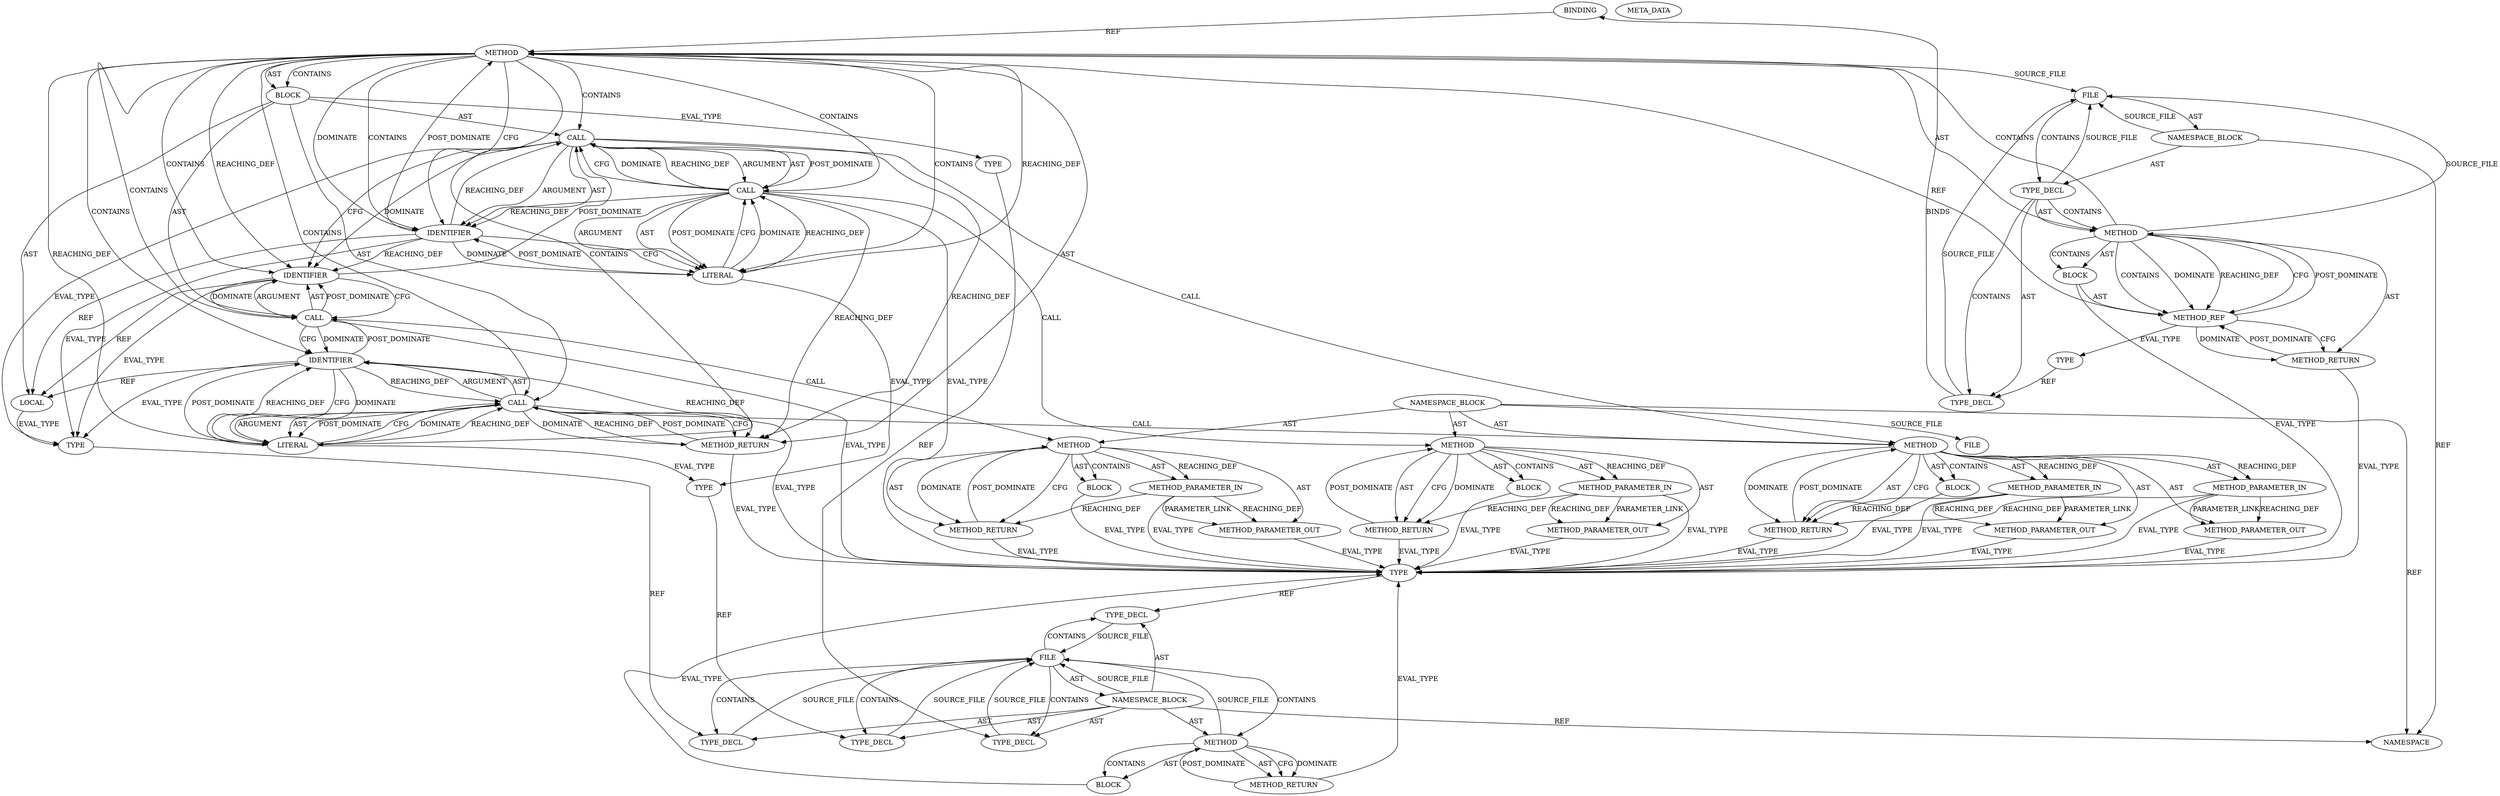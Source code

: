 digraph {
  "21474836480" [label="BINDING" METHOD_FULL_NAME="main" NAME="main" SIGNATURE="ANY()"];
  "25769803776" [label="BLOCK" ARGUMENT_INDEX="-1" CODE="{
    char * x = malloc(1);
    free(x);
    x=1;
  }" COLUMN_NUMBER="9" LINE_NUMBER="29" ORDER="1" TYPE_FULL_NAME="void"];
  "25769803777" [label="BLOCK" ARGUMENT_INDEX="-1" CODE="<empty>" COLUMN_NUMBER="1" LINE_NUMBER="1" ORDER="1" TYPE_FULL_NAME="ANY"];
  "25769803778" [label="BLOCK" ARGUMENT_INDEX="-1" CODE="<empty>" ORDER="1" TYPE_FULL_NAME="ANY"];
  "25769803779" [label="BLOCK" ARGUMENT_INDEX="1" CODE="<empty>" ORDER="1" TYPE_FULL_NAME="ANY"];
  "25769803780" [label="BLOCK" ARGUMENT_INDEX="1" CODE="<empty>" ORDER="1" TYPE_FULL_NAME="ANY"];
  "25769803781" [label="BLOCK" ARGUMENT_INDEX="1" CODE="<empty>" ORDER="1" TYPE_FULL_NAME="ANY"];
  "30064771072" [label="CALL" ARGUMENT_INDEX="2" CODE="* x = malloc(1)" COLUMN_NUMBER="10" DISPATCH_TYPE="STATIC_DISPATCH" LINE_NUMBER="30" METHOD_FULL_NAME="<operator>.assignment" NAME="<operator>.assignment" ORDER="2" SIGNATURE="" TYPE_FULL_NAME="char*"];
  "30064771073" [label="CALL" ARGUMENT_INDEX="2" CODE="malloc(1)" COLUMN_NUMBER="16" DISPATCH_TYPE="STATIC_DISPATCH" LINE_NUMBER="30" METHOD_FULL_NAME="malloc" NAME="malloc" ORDER="2" SIGNATURE="" TYPE_FULL_NAME="ANY"];
  "30064771074" [label="CALL" ARGUMENT_INDEX="-1" CODE="free(x)" COLUMN_NUMBER="5" DISPATCH_TYPE="STATIC_DISPATCH" LINE_NUMBER="31" METHOD_FULL_NAME="free" NAME="free" ORDER="3" SIGNATURE="" TYPE_FULL_NAME="ANY"];
  "30064771075" [label="CALL" ARGUMENT_INDEX="-1" CODE="x=1" COLUMN_NUMBER="5" DISPATCH_TYPE="STATIC_DISPATCH" LINE_NUMBER="32" METHOD_FULL_NAME="<operator>.assignment" NAME="<operator>.assignment" ORDER="4" SIGNATURE="" TYPE_FULL_NAME="ANY"];
  "60129542144" [label="FILE" CODE="<empty>" CONTENT="<empty>" NAME="useafterfree_001.c" ORDER="0"];
  "60129542145" [label="FILE" CODE="<empty>" CONTENT="<empty>" NAME="<includes>" ORDER="1"];
  "60129542146" [label="FILE" CODE="<empty>" CONTENT="<empty>" NAME="<unknown>" ORDER="0"];
  "68719476736" [label="IDENTIFIER" ARGUMENT_INDEX="1" CODE="x" COLUMN_NUMBER="12" LINE_NUMBER="30" NAME="x" ORDER="1" TYPE_FULL_NAME="char*"];
  "68719476737" [label="IDENTIFIER" ARGUMENT_INDEX="1" CODE="x" COLUMN_NUMBER="10" LINE_NUMBER="31" NAME="x" ORDER="1" TYPE_FULL_NAME="char*"];
  "68719476738" [label="IDENTIFIER" ARGUMENT_INDEX="1" CODE="x" COLUMN_NUMBER="5" LINE_NUMBER="32" NAME="x" ORDER="1" TYPE_FULL_NAME="char*"];
  "90194313216" [label="LITERAL" ARGUMENT_INDEX="1" CODE="1" COLUMN_NUMBER="23" LINE_NUMBER="30" ORDER="1" TYPE_FULL_NAME="int"];
  "90194313217" [label="LITERAL" ARGUMENT_INDEX="2" CODE="1" COLUMN_NUMBER="7" LINE_NUMBER="32" ORDER="2" TYPE_FULL_NAME="int"];
  "94489280512" [label="LOCAL" CODE="char * x" COLUMN_NUMBER="12" GENERIC_SIGNATURE="<empty>" LINE_NUMBER="30" NAME="x" ORDER="1" TYPE_FULL_NAME="char*"];
  "107374182400" [label="META_DATA" LANGUAGE="NEWC" OVERLAYS="base;controlflow;typerel;callgraph;dataflowOss" ROOT="/tmp/tmp.hAXjvSF8VU" VERSION="0.1"];
  "111669149696" [label="METHOD" AST_PARENT_FULL_NAME="useafterfree_001.c:<global>" AST_PARENT_TYPE="TYPE_DECL" CODE="main(){
    char * x = malloc(1);
    free(x);
    x=1;
  }" COLUMN_NUMBER="3" COLUMN_NUMBER_END="3" FILENAME="useafterfree_001.c" FULL_NAME="main" GENERIC_SIGNATURE="<empty>" IS_EXTERNAL="false" LINE_NUMBER="29" LINE_NUMBER_END="33" NAME="main" ORDER="1" SIGNATURE="ANY()"];
  "111669149697" [label="METHOD" AST_PARENT_FULL_NAME="useafterfree_001.c:<global>" AST_PARENT_TYPE="TYPE_DECL" CODE="<global>" COLUMN_NUMBER="1" COLUMN_NUMBER_END="5" FILENAME="useafterfree_001.c" FULL_NAME="useafterfree_001.c:<global>" GENERIC_SIGNATURE="<empty>" IS_EXTERNAL="false" LINE_NUMBER="1" LINE_NUMBER_END="34" NAME="<global>" ORDER="1" SIGNATURE=""];
  "111669149698" [label="METHOD" AST_PARENT_FULL_NAME="<includes>:<global>" AST_PARENT_TYPE="NAMESPACE_BLOCK" CODE="<global>" FILENAME="<includes>" FULL_NAME="<includes>:<global>" GENERIC_SIGNATURE="<empty>" IS_EXTERNAL="false" LINE_NUMBER="1" NAME="<global>" ORDER="1" SIGNATURE=""];
  "111669149699" [label="METHOD" AST_PARENT_FULL_NAME="<global>" AST_PARENT_TYPE="NAMESPACE_BLOCK" CODE="<empty>" FILENAME="<empty>" FULL_NAME="<operator>.assignment" GENERIC_SIGNATURE="<empty>" IS_EXTERNAL="true" NAME="<operator>.assignment" ORDER="0" SIGNATURE=""];
  "111669149700" [label="METHOD" AST_PARENT_FULL_NAME="<global>" AST_PARENT_TYPE="NAMESPACE_BLOCK" CODE="<empty>" FILENAME="<empty>" FULL_NAME="malloc" GENERIC_SIGNATURE="<empty>" IS_EXTERNAL="true" NAME="malloc" ORDER="0" SIGNATURE=""];
  "111669149701" [label="METHOD" AST_PARENT_FULL_NAME="<global>" AST_PARENT_TYPE="NAMESPACE_BLOCK" CODE="<empty>" FILENAME="<empty>" FULL_NAME="free" GENERIC_SIGNATURE="<empty>" IS_EXTERNAL="true" NAME="free" ORDER="0" SIGNATURE=""];
  "115964116992" [label="METHOD_PARAMETER_IN" CODE="p1" EVALUATION_STRATEGY="BY_VALUE" INDEX="1" IS_VARIADIC="false" NAME="p1" ORDER="1" TYPE_FULL_NAME="ANY"];
  "115964116993" [label="METHOD_PARAMETER_IN" CODE="p2" EVALUATION_STRATEGY="BY_VALUE" INDEX="2" IS_VARIADIC="false" NAME="p2" ORDER="2" TYPE_FULL_NAME="ANY"];
  "115964116994" [label="METHOD_PARAMETER_IN" CODE="p1" EVALUATION_STRATEGY="BY_VALUE" INDEX="1" IS_VARIADIC="false" NAME="p1" ORDER="1" TYPE_FULL_NAME="ANY"];
  "115964116995" [label="METHOD_PARAMETER_IN" CODE="p1" EVALUATION_STRATEGY="BY_VALUE" INDEX="1" IS_VARIADIC="false" NAME="p1" ORDER="1" TYPE_FULL_NAME="ANY"];
  "120259084288" [label="METHOD_PARAMETER_OUT" CODE="p1" EVALUATION_STRATEGY="BY_VALUE" INDEX="1" IS_VARIADIC="false" NAME="p1" ORDER="1" TYPE_FULL_NAME="ANY"];
  "120259084289" [label="METHOD_PARAMETER_OUT" CODE="p2" EVALUATION_STRATEGY="BY_VALUE" INDEX="2" IS_VARIADIC="false" NAME="p2" ORDER="2" TYPE_FULL_NAME="ANY"];
  "120259084290" [label="METHOD_PARAMETER_OUT" CODE="p1" EVALUATION_STRATEGY="BY_VALUE" INDEX="1" IS_VARIADIC="false" NAME="p1" ORDER="1" TYPE_FULL_NAME="ANY"];
  "120259084291" [label="METHOD_PARAMETER_OUT" CODE="p1" EVALUATION_STRATEGY="BY_VALUE" INDEX="1" IS_VARIADIC="false" NAME="p1" ORDER="1" TYPE_FULL_NAME="ANY"];
  "124554051584" [label="METHOD_REF" ARGUMENT_INDEX="1" CODE="main" COLUMN_NUMBER="3" LINE_NUMBER="29" METHOD_FULL_NAME="main" ORDER="1" TYPE_FULL_NAME="main"];
  "128849018880" [label="METHOD_RETURN" CODE="RET" COLUMN_NUMBER="3" EVALUATION_STRATEGY="BY_VALUE" LINE_NUMBER="29" ORDER="2" TYPE_FULL_NAME="ANY"];
  "128849018881" [label="METHOD_RETURN" CODE="RET" COLUMN_NUMBER="1" EVALUATION_STRATEGY="BY_VALUE" LINE_NUMBER="1" ORDER="2" TYPE_FULL_NAME="ANY"];
  "128849018882" [label="METHOD_RETURN" CODE="RET" EVALUATION_STRATEGY="BY_VALUE" LINE_NUMBER="1" ORDER="2" TYPE_FULL_NAME="ANY"];
  "128849018883" [label="METHOD_RETURN" CODE="RET" EVALUATION_STRATEGY="BY_VALUE" ORDER="2" TYPE_FULL_NAME="ANY"];
  "128849018884" [label="METHOD_RETURN" CODE="RET" EVALUATION_STRATEGY="BY_VALUE" ORDER="2" TYPE_FULL_NAME="ANY"];
  "128849018885" [label="METHOD_RETURN" CODE="RET" EVALUATION_STRATEGY="BY_VALUE" ORDER="2" TYPE_FULL_NAME="ANY"];
  "137438953472" [label="NAMESPACE" CODE="<empty>" NAME="<global>" ORDER="-1"];
  "141733920768" [label="NAMESPACE_BLOCK" CODE="<empty>" FILENAME="<unknown>" FULL_NAME="<global>" NAME="<global>" ORDER="1"];
  "141733920769" [label="NAMESPACE_BLOCK" CODE="<empty>" FILENAME="useafterfree_001.c" FULL_NAME="useafterfree_001.c:<global>" NAME="<global>" ORDER="1"];
  "141733920770" [label="NAMESPACE_BLOCK" CODE="<empty>" FILENAME="<includes>" FULL_NAME="<includes>:<global>" NAME="<global>" ORDER="1"];
  "163208757248" [label="TYPE" FULL_NAME="ANY" NAME="ANY" TYPE_DECL_FULL_NAME="ANY"];
  "163208757249" [label="TYPE" FULL_NAME="char*" NAME="char*" TYPE_DECL_FULL_NAME="char*"];
  "163208757250" [label="TYPE" FULL_NAME="int" NAME="int" TYPE_DECL_FULL_NAME="int"];
  "163208757251" [label="TYPE" FULL_NAME="main" NAME="main" TYPE_DECL_FULL_NAME="main"];
  "163208757252" [label="TYPE" FULL_NAME="void" NAME="void" TYPE_DECL_FULL_NAME="void"];
  "171798691840" [label="TYPE_DECL" AST_PARENT_FULL_NAME="useafterfree_001.c:<global>" AST_PARENT_TYPE="TYPE_DECL" CODE="main" COLUMN_NUMBER="3" FILENAME="useafterfree_001.c" FULL_NAME="main" GENERIC_SIGNATURE="<empty>" IS_EXTERNAL="false" LINE_NUMBER="29" NAME="main" ORDER="1"];
  "171798691841" [label="TYPE_DECL" AST_PARENT_FULL_NAME="useafterfree_001.c:<global>" AST_PARENT_TYPE="NAMESPACE_BLOCK" CODE="<global>" COLUMN_NUMBER="1" FILENAME="useafterfree_001.c" FULL_NAME="useafterfree_001.c:<global>" GENERIC_SIGNATURE="<empty>" IS_EXTERNAL="false" LINE_NUMBER="1" NAME="<global>" ORDER="1"];
  "171798691842" [label="TYPE_DECL" AST_PARENT_FULL_NAME="<includes>:<global>" AST_PARENT_TYPE="NAMESPACE_BLOCK" CODE="ANY" FILENAME="<includes>" FULL_NAME="ANY" GENERIC_SIGNATURE="<empty>" IS_EXTERNAL="true" NAME="ANY" ORDER="-1"];
  "171798691843" [label="TYPE_DECL" AST_PARENT_FULL_NAME="<includes>:<global>" AST_PARENT_TYPE="NAMESPACE_BLOCK" CODE="char*" FILENAME="<includes>" FULL_NAME="char*" GENERIC_SIGNATURE="<empty>" IS_EXTERNAL="true" NAME="char*" ORDER="-1"];
  "171798691844" [label="TYPE_DECL" AST_PARENT_FULL_NAME="<includes>:<global>" AST_PARENT_TYPE="NAMESPACE_BLOCK" CODE="int" FILENAME="<includes>" FULL_NAME="int" GENERIC_SIGNATURE="<empty>" IS_EXTERNAL="true" NAME="int" ORDER="-1"];
  "171798691845" [label="TYPE_DECL" AST_PARENT_FULL_NAME="<includes>:<global>" AST_PARENT_TYPE="NAMESPACE_BLOCK" CODE="void" FILENAME="<includes>" FULL_NAME="void" GENERIC_SIGNATURE="<empty>" IS_EXTERNAL="true" NAME="void" ORDER="-1"];
  "21474836480" -> "111669149696" [label="REF" ];
  "25769803776" -> "94489280512" [label="AST" ];
  "25769803776" -> "30064771072" [label="AST" ];
  "25769803776" -> "30064771074" [label="AST" ];
  "25769803776" -> "30064771075" [label="AST" ];
  "25769803776" -> "163208757252" [label="EVAL_TYPE" ];
  "25769803777" -> "124554051584" [label="AST" ];
  "25769803777" -> "163208757248" [label="EVAL_TYPE" ];
  "25769803778" -> "163208757248" [label="EVAL_TYPE" ];
  "25769803779" -> "163208757248" [label="EVAL_TYPE" ];
  "25769803780" -> "163208757248" [label="EVAL_TYPE" ];
  "25769803781" -> "163208757248" [label="EVAL_TYPE" ];
  "30064771072" -> "68719476736" [label="ARGUMENT" ];
  "30064771072" -> "30064771073" [label="ARGUMENT" ];
  "30064771072" -> "68719476736" [label="AST" ];
  "30064771072" -> "30064771073" [label="AST" ];
  "30064771072" -> "111669149699" [label="CALL" ];
  "30064771072" -> "68719476737" [label="CFG" ];
  "30064771072" -> "68719476737" [label="DOMINATE" ];
  "30064771072" -> "163208757249" [label="EVAL_TYPE" ];
  "30064771072" -> "30064771073" [label="POST_DOMINATE" ];
  "30064771072" -> "128849018880" [label="REACHING_DEF" property="* x = malloc(1)"];
  "30064771073" -> "90194313216" [label="ARGUMENT" ];
  "30064771073" -> "90194313216" [label="AST" ];
  "30064771073" -> "111669149700" [label="CALL" ];
  "30064771073" -> "30064771072" [label="CFG" ];
  "30064771073" -> "30064771072" [label="DOMINATE" ];
  "30064771073" -> "163208757248" [label="EVAL_TYPE" ];
  "30064771073" -> "90194313216" [label="POST_DOMINATE" ];
  "30064771073" -> "68719476736" [label="REACHING_DEF" property="malloc(1)"];
  "30064771073" -> "30064771072" [label="REACHING_DEF" property="malloc(1)"];
  "30064771073" -> "128849018880" [label="REACHING_DEF" property="malloc(1)"];
  "30064771074" -> "68719476737" [label="ARGUMENT" ];
  "30064771074" -> "68719476737" [label="AST" ];
  "30064771074" -> "111669149701" [label="CALL" ];
  "30064771074" -> "68719476738" [label="CFG" ];
  "30064771074" -> "68719476738" [label="DOMINATE" ];
  "30064771074" -> "163208757248" [label="EVAL_TYPE" ];
  "30064771074" -> "68719476737" [label="POST_DOMINATE" ];
  "30064771075" -> "68719476738" [label="ARGUMENT" ];
  "30064771075" -> "90194313217" [label="ARGUMENT" ];
  "30064771075" -> "68719476738" [label="AST" ];
  "30064771075" -> "90194313217" [label="AST" ];
  "30064771075" -> "111669149699" [label="CALL" ];
  "30064771075" -> "128849018880" [label="CFG" ];
  "30064771075" -> "128849018880" [label="DOMINATE" ];
  "30064771075" -> "163208757248" [label="EVAL_TYPE" ];
  "30064771075" -> "90194313217" [label="POST_DOMINATE" ];
  "30064771075" -> "128849018880" [label="REACHING_DEF" property="x=1"];
  "60129542144" -> "141733920769" [label="AST" ];
  "60129542144" -> "171798691841" [label="CONTAINS" ];
  "60129542145" -> "141733920770" [label="AST" ];
  "60129542145" -> "111669149698" [label="CONTAINS" ];
  "60129542145" -> "171798691842" [label="CONTAINS" ];
  "60129542145" -> "171798691843" [label="CONTAINS" ];
  "60129542145" -> "171798691844" [label="CONTAINS" ];
  "60129542145" -> "171798691845" [label="CONTAINS" ];
  "68719476736" -> "90194313216" [label="CFG" ];
  "68719476736" -> "90194313216" [label="DOMINATE" ];
  "68719476736" -> "163208757249" [label="EVAL_TYPE" ];
  "68719476736" -> "111669149696" [label="POST_DOMINATE" ];
  "68719476736" -> "68719476737" [label="REACHING_DEF" property="x"];
  "68719476736" -> "30064771072" [label="REACHING_DEF" property="x"];
  "68719476736" -> "94489280512" [label="REF" ];
  "68719476737" -> "30064771074" [label="CFG" ];
  "68719476737" -> "30064771074" [label="DOMINATE" ];
  "68719476737" -> "163208757249" [label="EVAL_TYPE" ];
  "68719476737" -> "30064771072" [label="POST_DOMINATE" ];
  "68719476737" -> "94489280512" [label="REF" ];
  "68719476738" -> "90194313217" [label="CFG" ];
  "68719476738" -> "90194313217" [label="DOMINATE" ];
  "68719476738" -> "163208757249" [label="EVAL_TYPE" ];
  "68719476738" -> "30064771074" [label="POST_DOMINATE" ];
  "68719476738" -> "30064771075" [label="REACHING_DEF" property="x"];
  "68719476738" -> "128849018880" [label="REACHING_DEF" property="x"];
  "68719476738" -> "94489280512" [label="REF" ];
  "90194313216" -> "30064771073" [label="CFG" ];
  "90194313216" -> "30064771073" [label="DOMINATE" ];
  "90194313216" -> "163208757250" [label="EVAL_TYPE" ];
  "90194313216" -> "68719476736" [label="POST_DOMINATE" ];
  "90194313216" -> "30064771073" [label="REACHING_DEF" property="1"];
  "90194313217" -> "30064771075" [label="CFG" ];
  "90194313217" -> "30064771075" [label="DOMINATE" ];
  "90194313217" -> "163208757250" [label="EVAL_TYPE" ];
  "90194313217" -> "68719476738" [label="POST_DOMINATE" ];
  "90194313217" -> "68719476738" [label="REACHING_DEF" property="1"];
  "90194313217" -> "30064771075" [label="REACHING_DEF" property="1"];
  "94489280512" -> "163208757249" [label="EVAL_TYPE" ];
  "111669149696" -> "25769803776" [label="AST" ];
  "111669149696" -> "128849018880" [label="AST" ];
  "111669149696" -> "68719476736" [label="CFG" ];
  "111669149696" -> "25769803776" [label="CONTAINS" ];
  "111669149696" -> "30064771072" [label="CONTAINS" ];
  "111669149696" -> "30064771074" [label="CONTAINS" ];
  "111669149696" -> "30064771075" [label="CONTAINS" ];
  "111669149696" -> "68719476736" [label="CONTAINS" ];
  "111669149696" -> "30064771073" [label="CONTAINS" ];
  "111669149696" -> "68719476737" [label="CONTAINS" ];
  "111669149696" -> "68719476738" [label="CONTAINS" ];
  "111669149696" -> "90194313217" [label="CONTAINS" ];
  "111669149696" -> "90194313216" [label="CONTAINS" ];
  "111669149696" -> "68719476736" [label="DOMINATE" ];
  "111669149696" -> "68719476737" [label="REACHING_DEF" property=""];
  "111669149696" -> "90194313217" [label="REACHING_DEF" property=""];
  "111669149696" -> "90194313216" [label="REACHING_DEF" property=""];
  "111669149696" -> "60129542144" [label="SOURCE_FILE" ];
  "111669149697" -> "111669149696" [label="AST" ];
  "111669149697" -> "25769803777" [label="AST" ];
  "111669149697" -> "128849018881" [label="AST" ];
  "111669149697" -> "124554051584" [label="CFG" ];
  "111669149697" -> "111669149696" [label="CONTAINS" ];
  "111669149697" -> "25769803777" [label="CONTAINS" ];
  "111669149697" -> "124554051584" [label="CONTAINS" ];
  "111669149697" -> "124554051584" [label="DOMINATE" ];
  "111669149697" -> "124554051584" [label="REACHING_DEF" property=""];
  "111669149697" -> "60129542144" [label="SOURCE_FILE" ];
  "111669149698" -> "25769803778" [label="AST" ];
  "111669149698" -> "128849018882" [label="AST" ];
  "111669149698" -> "128849018882" [label="CFG" ];
  "111669149698" -> "25769803778" [label="CONTAINS" ];
  "111669149698" -> "128849018882" [label="DOMINATE" ];
  "111669149698" -> "60129542145" [label="SOURCE_FILE" ];
  "111669149699" -> "115964116992" [label="AST" ];
  "111669149699" -> "115964116993" [label="AST" ];
  "111669149699" -> "25769803779" [label="AST" ];
  "111669149699" -> "128849018883" [label="AST" ];
  "111669149699" -> "120259084288" [label="AST" ];
  "111669149699" -> "120259084289" [label="AST" ];
  "111669149699" -> "128849018883" [label="CFG" ];
  "111669149699" -> "25769803779" [label="CONTAINS" ];
  "111669149699" -> "128849018883" [label="DOMINATE" ];
  "111669149699" -> "115964116992" [label="REACHING_DEF" property=""];
  "111669149699" -> "115964116993" [label="REACHING_DEF" property=""];
  "111669149700" -> "115964116994" [label="AST" ];
  "111669149700" -> "25769803780" [label="AST" ];
  "111669149700" -> "128849018884" [label="AST" ];
  "111669149700" -> "120259084290" [label="AST" ];
  "111669149700" -> "128849018884" [label="CFG" ];
  "111669149700" -> "25769803780" [label="CONTAINS" ];
  "111669149700" -> "128849018884" [label="DOMINATE" ];
  "111669149700" -> "115964116994" [label="REACHING_DEF" property=""];
  "111669149701" -> "115964116995" [label="AST" ];
  "111669149701" -> "25769803781" [label="AST" ];
  "111669149701" -> "128849018885" [label="AST" ];
  "111669149701" -> "120259084291" [label="AST" ];
  "111669149701" -> "128849018885" [label="CFG" ];
  "111669149701" -> "25769803781" [label="CONTAINS" ];
  "111669149701" -> "128849018885" [label="DOMINATE" ];
  "111669149701" -> "115964116995" [label="REACHING_DEF" property=""];
  "115964116992" -> "163208757248" [label="EVAL_TYPE" ];
  "115964116992" -> "120259084288" [label="PARAMETER_LINK" ];
  "115964116992" -> "120259084288" [label="REACHING_DEF" property="p1"];
  "115964116992" -> "128849018883" [label="REACHING_DEF" property="p1"];
  "115964116993" -> "163208757248" [label="EVAL_TYPE" ];
  "115964116993" -> "120259084289" [label="PARAMETER_LINK" ];
  "115964116993" -> "120259084289" [label="REACHING_DEF" property="p2"];
  "115964116993" -> "128849018883" [label="REACHING_DEF" property="p2"];
  "115964116994" -> "163208757248" [label="EVAL_TYPE" ];
  "115964116994" -> "120259084290" [label="PARAMETER_LINK" ];
  "115964116994" -> "120259084290" [label="REACHING_DEF" property="p1"];
  "115964116994" -> "128849018884" [label="REACHING_DEF" property="p1"];
  "115964116995" -> "163208757248" [label="EVAL_TYPE" ];
  "115964116995" -> "120259084291" [label="PARAMETER_LINK" ];
  "115964116995" -> "120259084291" [label="REACHING_DEF" property="p1"];
  "115964116995" -> "128849018885" [label="REACHING_DEF" property="p1"];
  "120259084288" -> "163208757248" [label="EVAL_TYPE" ];
  "120259084289" -> "163208757248" [label="EVAL_TYPE" ];
  "120259084290" -> "163208757248" [label="EVAL_TYPE" ];
  "120259084291" -> "163208757248" [label="EVAL_TYPE" ];
  "124554051584" -> "128849018881" [label="CFG" ];
  "124554051584" -> "128849018881" [label="DOMINATE" ];
  "124554051584" -> "163208757251" [label="EVAL_TYPE" ];
  "124554051584" -> "111669149697" [label="POST_DOMINATE" ];
  "124554051584" -> "111669149696" [label="REF" ];
  "128849018880" -> "163208757248" [label="EVAL_TYPE" ];
  "128849018880" -> "30064771075" [label="POST_DOMINATE" ];
  "128849018881" -> "163208757248" [label="EVAL_TYPE" ];
  "128849018881" -> "124554051584" [label="POST_DOMINATE" ];
  "128849018882" -> "163208757248" [label="EVAL_TYPE" ];
  "128849018882" -> "111669149698" [label="POST_DOMINATE" ];
  "128849018883" -> "163208757248" [label="EVAL_TYPE" ];
  "128849018883" -> "111669149699" [label="POST_DOMINATE" ];
  "128849018884" -> "163208757248" [label="EVAL_TYPE" ];
  "128849018884" -> "111669149700" [label="POST_DOMINATE" ];
  "128849018885" -> "163208757248" [label="EVAL_TYPE" ];
  "128849018885" -> "111669149701" [label="POST_DOMINATE" ];
  "141733920768" -> "111669149699" [label="AST" ];
  "141733920768" -> "111669149700" [label="AST" ];
  "141733920768" -> "111669149701" [label="AST" ];
  "141733920768" -> "137438953472" [label="REF" ];
  "141733920768" -> "60129542146" [label="SOURCE_FILE" ];
  "141733920769" -> "171798691841" [label="AST" ];
  "141733920769" -> "137438953472" [label="REF" ];
  "141733920769" -> "60129542144" [label="SOURCE_FILE" ];
  "141733920770" -> "111669149698" [label="AST" ];
  "141733920770" -> "171798691842" [label="AST" ];
  "141733920770" -> "171798691843" [label="AST" ];
  "141733920770" -> "171798691844" [label="AST" ];
  "141733920770" -> "171798691845" [label="AST" ];
  "141733920770" -> "137438953472" [label="REF" ];
  "141733920770" -> "60129542145" [label="SOURCE_FILE" ];
  "163208757248" -> "171798691842" [label="REF" ];
  "163208757249" -> "171798691843" [label="REF" ];
  "163208757250" -> "171798691844" [label="REF" ];
  "163208757251" -> "171798691840" [label="REF" ];
  "163208757252" -> "171798691845" [label="REF" ];
  "171798691840" -> "21474836480" [label="BINDS" ];
  "171798691840" -> "60129542144" [label="SOURCE_FILE" ];
  "171798691841" -> "111669149697" [label="AST" ];
  "171798691841" -> "171798691840" [label="AST" ];
  "171798691841" -> "111669149697" [label="CONTAINS" ];
  "171798691841" -> "171798691840" [label="CONTAINS" ];
  "171798691841" -> "60129542144" [label="SOURCE_FILE" ];
  "171798691842" -> "60129542145" [label="SOURCE_FILE" ];
  "171798691843" -> "60129542145" [label="SOURCE_FILE" ];
  "171798691844" -> "60129542145" [label="SOURCE_FILE" ];
  "171798691845" -> "60129542145" [label="SOURCE_FILE" ];
}
